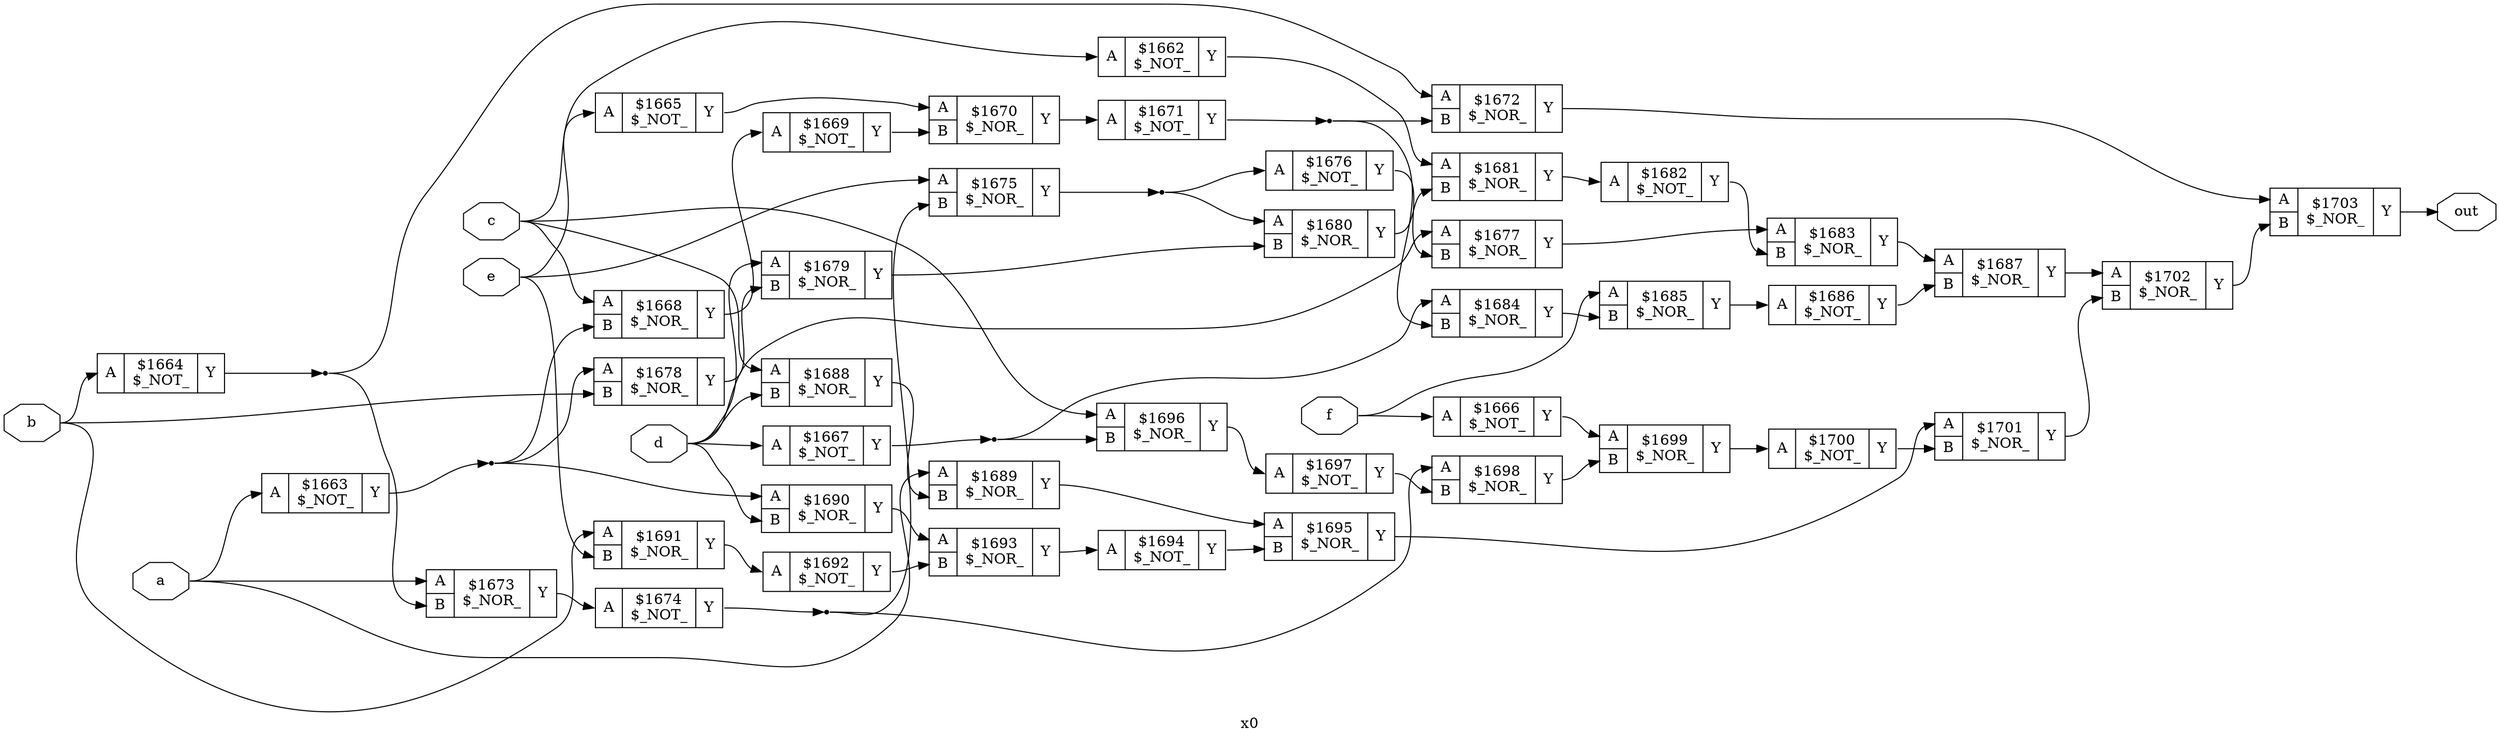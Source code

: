 digraph "x0" {
label="x0";
rankdir="LR";
remincross=true;
n42 [ shape=octagon, label="a", color="black", fontcolor="black" ];
n43 [ shape=octagon, label="b", color="black", fontcolor="black" ];
n44 [ shape=octagon, label="c", color="black", fontcolor="black" ];
n45 [ shape=octagon, label="d", color="black", fontcolor="black" ];
n46 [ shape=octagon, label="e", color="black", fontcolor="black" ];
n47 [ shape=octagon, label="f", color="black", fontcolor="black" ];
n48 [ shape=octagon, label="out", color="black", fontcolor="black" ];
c51 [ shape=record, label="{{<p49> A}|$1662\n$_NOT_|{<p50> Y}}" ];
c52 [ shape=record, label="{{<p49> A}|$1663\n$_NOT_|{<p50> Y}}" ];
c53 [ shape=record, label="{{<p49> A}|$1664\n$_NOT_|{<p50> Y}}" ];
c54 [ shape=record, label="{{<p49> A}|$1665\n$_NOT_|{<p50> Y}}" ];
c55 [ shape=record, label="{{<p49> A}|$1666\n$_NOT_|{<p50> Y}}" ];
c56 [ shape=record, label="{{<p49> A}|$1667\n$_NOT_|{<p50> Y}}" ];
c58 [ shape=record, label="{{<p49> A|<p57> B}|$1668\n$_NOR_|{<p50> Y}}" ];
c59 [ shape=record, label="{{<p49> A}|$1669\n$_NOT_|{<p50> Y}}" ];
c60 [ shape=record, label="{{<p49> A|<p57> B}|$1670\n$_NOR_|{<p50> Y}}" ];
c61 [ shape=record, label="{{<p49> A}|$1671\n$_NOT_|{<p50> Y}}" ];
c62 [ shape=record, label="{{<p49> A|<p57> B}|$1672\n$_NOR_|{<p50> Y}}" ];
c63 [ shape=record, label="{{<p49> A|<p57> B}|$1673\n$_NOR_|{<p50> Y}}" ];
c64 [ shape=record, label="{{<p49> A}|$1674\n$_NOT_|{<p50> Y}}" ];
c65 [ shape=record, label="{{<p49> A|<p57> B}|$1675\n$_NOR_|{<p50> Y}}" ];
c66 [ shape=record, label="{{<p49> A}|$1676\n$_NOT_|{<p50> Y}}" ];
c67 [ shape=record, label="{{<p49> A|<p57> B}|$1677\n$_NOR_|{<p50> Y}}" ];
c68 [ shape=record, label="{{<p49> A|<p57> B}|$1678\n$_NOR_|{<p50> Y}}" ];
c69 [ shape=record, label="{{<p49> A|<p57> B}|$1679\n$_NOR_|{<p50> Y}}" ];
c70 [ shape=record, label="{{<p49> A|<p57> B}|$1680\n$_NOR_|{<p50> Y}}" ];
c71 [ shape=record, label="{{<p49> A|<p57> B}|$1681\n$_NOR_|{<p50> Y}}" ];
c72 [ shape=record, label="{{<p49> A}|$1682\n$_NOT_|{<p50> Y}}" ];
c73 [ shape=record, label="{{<p49> A|<p57> B}|$1683\n$_NOR_|{<p50> Y}}" ];
c74 [ shape=record, label="{{<p49> A|<p57> B}|$1684\n$_NOR_|{<p50> Y}}" ];
c75 [ shape=record, label="{{<p49> A|<p57> B}|$1685\n$_NOR_|{<p50> Y}}" ];
c76 [ shape=record, label="{{<p49> A}|$1686\n$_NOT_|{<p50> Y}}" ];
c77 [ shape=record, label="{{<p49> A|<p57> B}|$1687\n$_NOR_|{<p50> Y}}" ];
c78 [ shape=record, label="{{<p49> A|<p57> B}|$1688\n$_NOR_|{<p50> Y}}" ];
c79 [ shape=record, label="{{<p49> A|<p57> B}|$1689\n$_NOR_|{<p50> Y}}" ];
c80 [ shape=record, label="{{<p49> A|<p57> B}|$1690\n$_NOR_|{<p50> Y}}" ];
c81 [ shape=record, label="{{<p49> A|<p57> B}|$1691\n$_NOR_|{<p50> Y}}" ];
c82 [ shape=record, label="{{<p49> A}|$1692\n$_NOT_|{<p50> Y}}" ];
c83 [ shape=record, label="{{<p49> A|<p57> B}|$1693\n$_NOR_|{<p50> Y}}" ];
c84 [ shape=record, label="{{<p49> A}|$1694\n$_NOT_|{<p50> Y}}" ];
c85 [ shape=record, label="{{<p49> A|<p57> B}|$1695\n$_NOR_|{<p50> Y}}" ];
c86 [ shape=record, label="{{<p49> A|<p57> B}|$1696\n$_NOR_|{<p50> Y}}" ];
c87 [ shape=record, label="{{<p49> A}|$1697\n$_NOT_|{<p50> Y}}" ];
c88 [ shape=record, label="{{<p49> A|<p57> B}|$1698\n$_NOR_|{<p50> Y}}" ];
c89 [ shape=record, label="{{<p49> A|<p57> B}|$1699\n$_NOR_|{<p50> Y}}" ];
c90 [ shape=record, label="{{<p49> A}|$1700\n$_NOT_|{<p50> Y}}" ];
c91 [ shape=record, label="{{<p49> A|<p57> B}|$1701\n$_NOR_|{<p50> Y}}" ];
c92 [ shape=record, label="{{<p49> A|<p57> B}|$1702\n$_NOR_|{<p50> Y}}" ];
c93 [ shape=record, label="{{<p49> A|<p57> B}|$1703\n$_NOR_|{<p50> Y}}" ];
n1 [ shape=point ];
c53:p50:e -> n1:w [color="black", label=""];
n1:e -> c62:p49:w [color="black", label=""];
n1:e -> c63:p57:w [color="black", label=""];
c63:p50:e -> c64:p49:w [color="black", label=""];
n11 [ shape=point ];
c64:p50:e -> n11:w [color="black", label=""];
n11:e -> c65:p57:w [color="black", label=""];
n11:e -> c88:p49:w [color="black", label=""];
n12 [ shape=point ];
c65:p50:e -> n12:w [color="black", label=""];
n12:e -> c66:p49:w [color="black", label=""];
n12:e -> c70:p49:w [color="black", label=""];
c66:p50:e -> c67:p57:w [color="black", label=""];
c67:p50:e -> c73:p49:w [color="black", label=""];
c68:p50:e -> c69:p57:w [color="black", label=""];
c69:p50:e -> c70:p57:w [color="black", label=""];
c70:p50:e -> c71:p57:w [color="black", label=""];
c71:p50:e -> c72:p49:w [color="black", label=""];
c72:p50:e -> c73:p57:w [color="black", label=""];
c54:p50:e -> c60:p49:w [color="black", label=""];
c73:p50:e -> c77:p49:w [color="black", label=""];
c74:p50:e -> c75:p57:w [color="black", label=""];
c75:p50:e -> c76:p49:w [color="black", label=""];
c76:p50:e -> c77:p57:w [color="black", label=""];
c77:p50:e -> c92:p49:w [color="black", label=""];
c78:p50:e -> c79:p57:w [color="black", label=""];
c79:p50:e -> c85:p49:w [color="black", label=""];
c80:p50:e -> c83:p49:w [color="black", label=""];
c81:p50:e -> c82:p49:w [color="black", label=""];
c82:p50:e -> c83:p57:w [color="black", label=""];
c55:p50:e -> c89:p49:w [color="black", label=""];
c83:p50:e -> c84:p49:w [color="black", label=""];
c84:p50:e -> c85:p57:w [color="black", label=""];
c85:p50:e -> c91:p49:w [color="black", label=""];
c86:p50:e -> c87:p49:w [color="black", label=""];
c87:p50:e -> c88:p57:w [color="black", label=""];
c88:p50:e -> c89:p57:w [color="black", label=""];
c89:p50:e -> c90:p49:w [color="black", label=""];
c90:p50:e -> c91:p57:w [color="black", label=""];
c91:p50:e -> c92:p57:w [color="black", label=""];
c92:p50:e -> c93:p57:w [color="black", label=""];
n4 [ shape=point ];
c56:p50:e -> n4:w [color="black", label=""];
n4:e -> c74:p49:w [color="black", label=""];
n4:e -> c86:p57:w [color="black", label=""];
c51:p50:e -> c71:p49:w [color="black", label=""];
n41 [ shape=point ];
c52:p50:e -> n41:w [color="black", label=""];
n41:e -> c58:p57:w [color="black", label=""];
n41:e -> c68:p49:w [color="black", label=""];
n41:e -> c80:p49:w [color="black", label=""];
n42:e -> c52:p49:w [color="black", label=""];
n42:e -> c63:p49:w [color="black", label=""];
n42:e -> c79:p49:w [color="black", label=""];
n43:e -> c53:p49:w [color="black", label=""];
n43:e -> c68:p57:w [color="black", label=""];
n43:e -> c81:p49:w [color="black", label=""];
n44:e -> c51:p49:w [color="black", label=""];
n44:e -> c58:p49:w [color="black", label=""];
n44:e -> c78:p49:w [color="black", label=""];
n44:e -> c86:p49:w [color="black", label=""];
n45:e -> c56:p49:w [color="black", label=""];
n45:e -> c67:p49:w [color="black", label=""];
n45:e -> c69:p49:w [color="black", label=""];
n45:e -> c78:p57:w [color="black", label=""];
n45:e -> c80:p57:w [color="black", label=""];
n46:e -> c54:p49:w [color="black", label=""];
n46:e -> c65:p49:w [color="black", label=""];
n46:e -> c81:p57:w [color="black", label=""];
n47:e -> c55:p49:w [color="black", label=""];
n47:e -> c75:p49:w [color="black", label=""];
c93:p50:e -> n48:w [color="black", label=""];
c58:p50:e -> c59:p49:w [color="black", label=""];
c59:p50:e -> c60:p57:w [color="black", label=""];
c60:p50:e -> c61:p49:w [color="black", label=""];
n8 [ shape=point ];
c61:p50:e -> n8:w [color="black", label=""];
n8:e -> c62:p57:w [color="black", label=""];
n8:e -> c74:p57:w [color="black", label=""];
c62:p50:e -> c93:p49:w [color="black", label=""];
}
